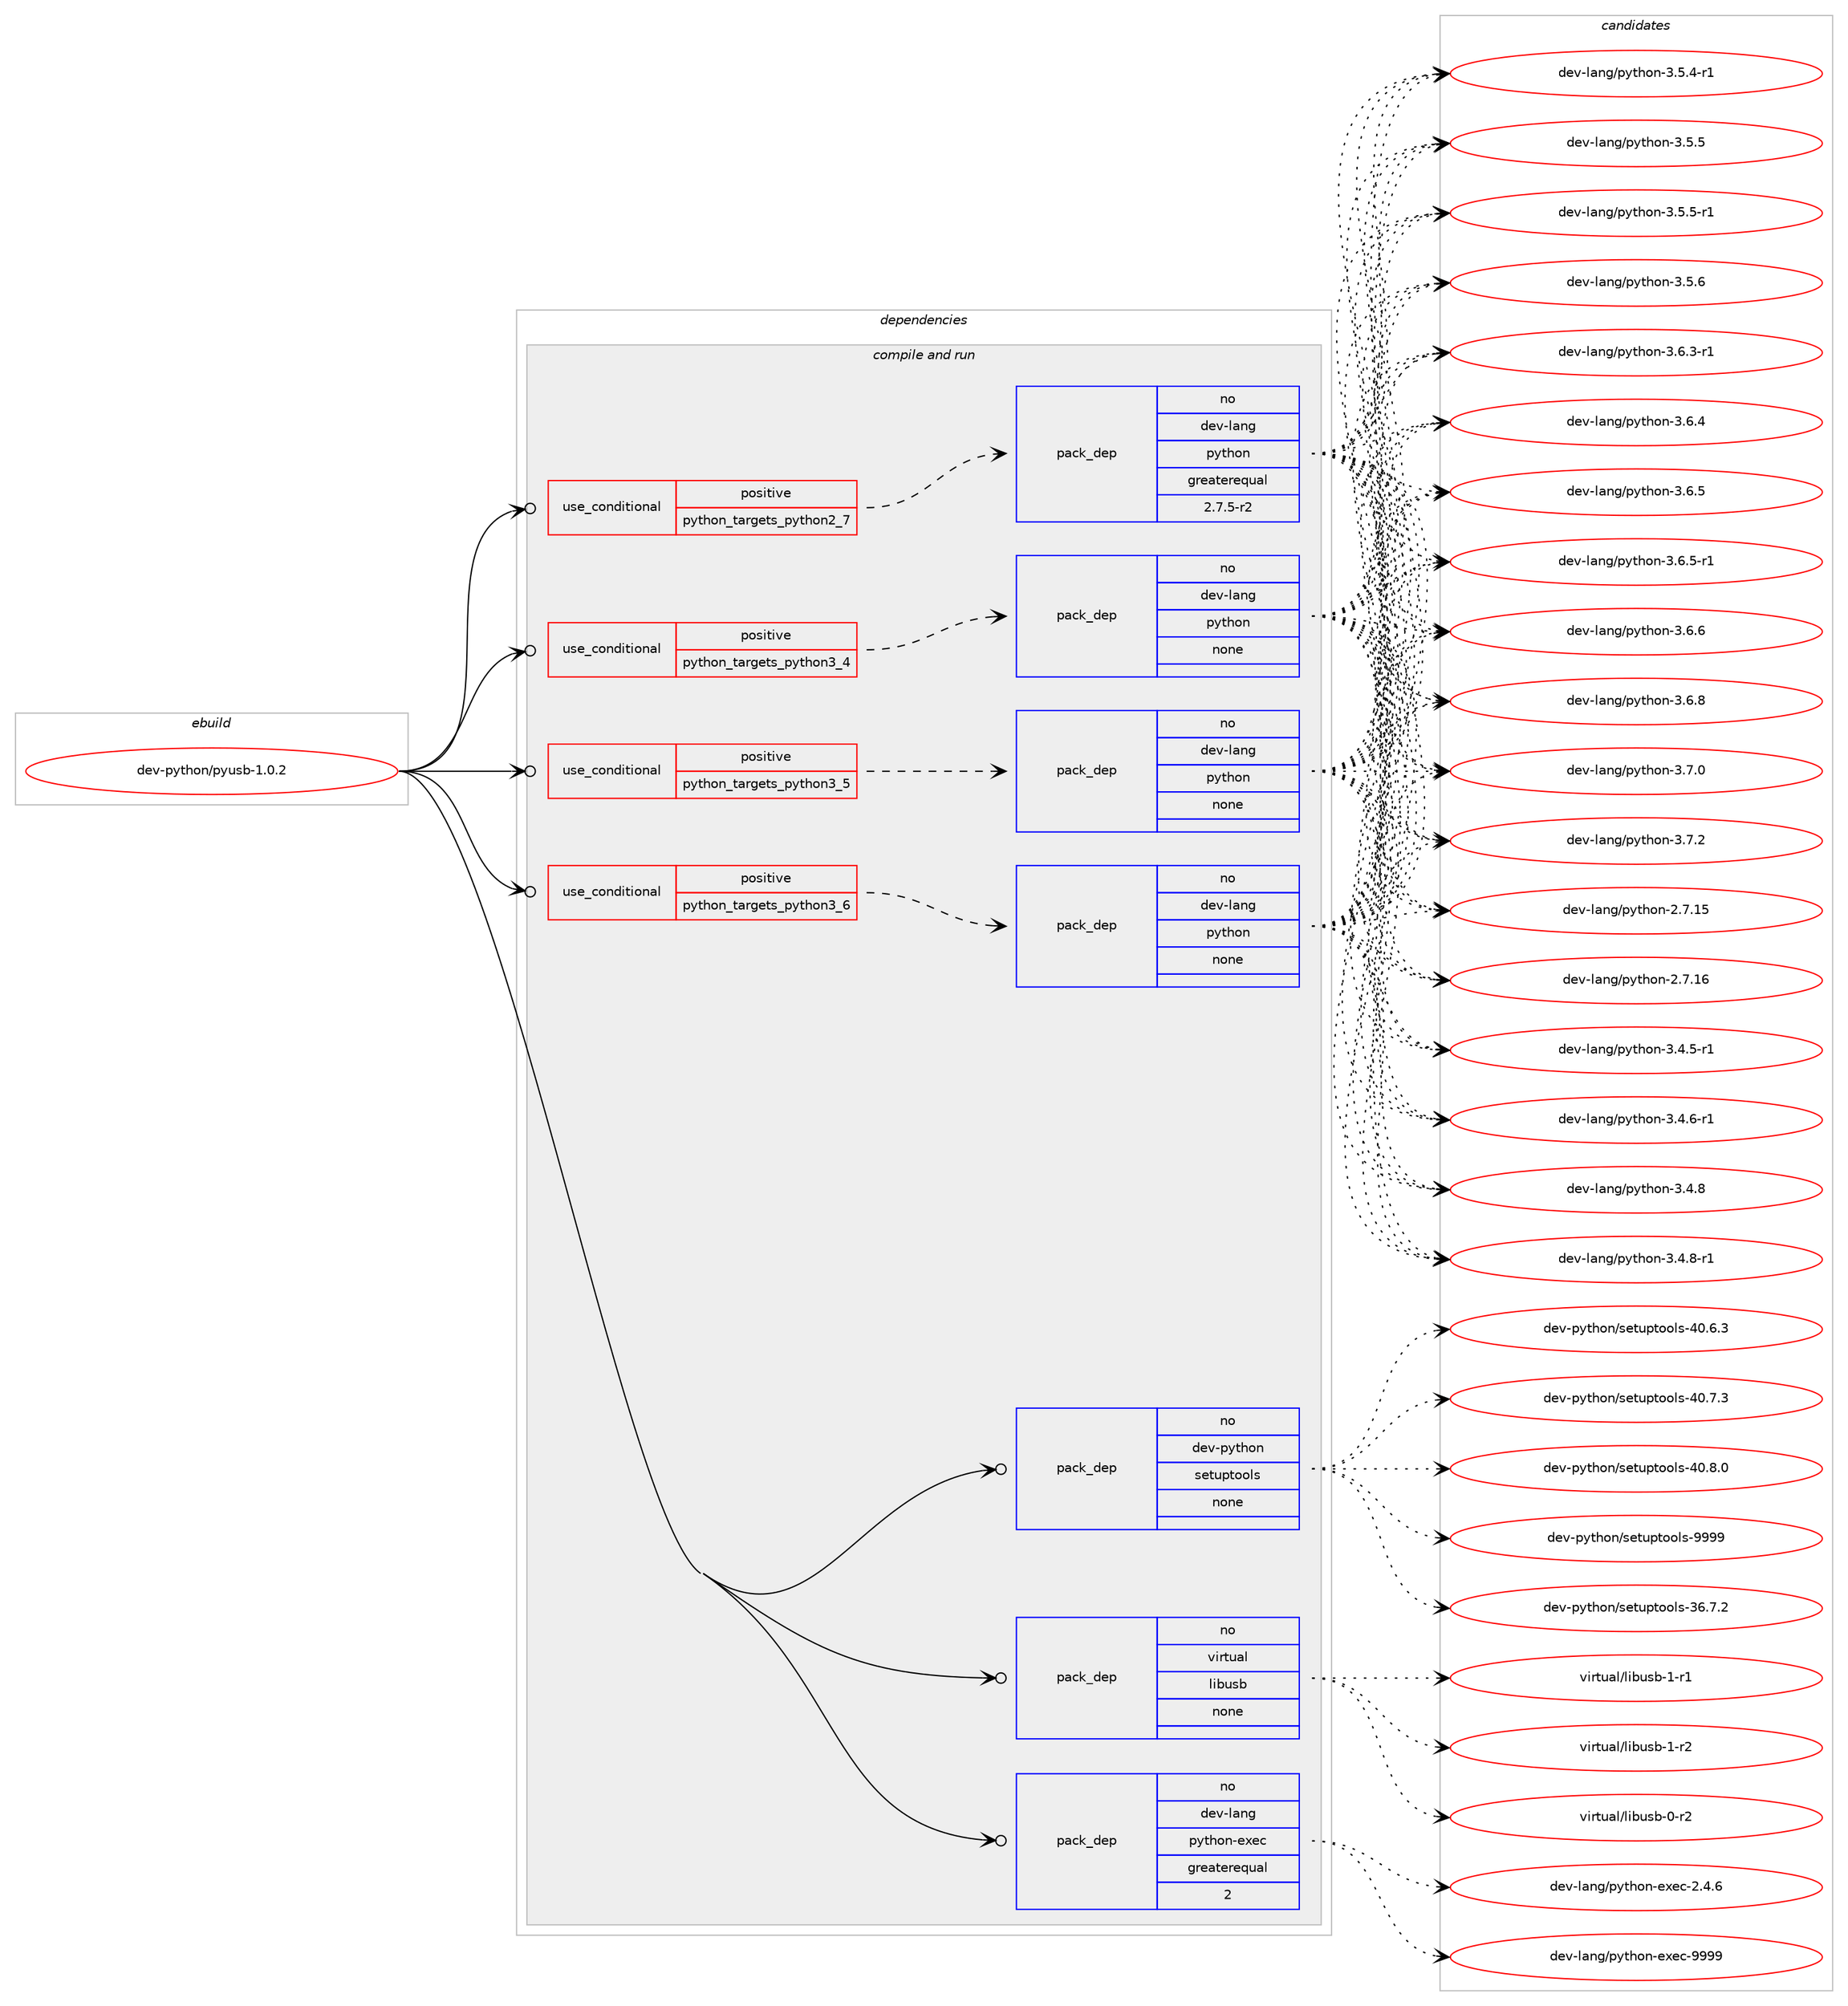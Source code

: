 digraph prolog {

# *************
# Graph options
# *************

newrank=true;
concentrate=true;
compound=true;
graph [rankdir=LR,fontname=Helvetica,fontsize=10,ranksep=1.5];#, ranksep=2.5, nodesep=0.2];
edge  [arrowhead=vee];
node  [fontname=Helvetica,fontsize=10];

# **********
# The ebuild
# **********

subgraph cluster_leftcol {
color=gray;
rank=same;
label=<<i>ebuild</i>>;
id [label="dev-python/pyusb-1.0.2", color=red, width=4, href="../dev-python/pyusb-1.0.2.svg"];
}

# ****************
# The dependencies
# ****************

subgraph cluster_midcol {
color=gray;
label=<<i>dependencies</i>>;
subgraph cluster_compile {
fillcolor="#eeeeee";
style=filled;
label=<<i>compile</i>>;
}
subgraph cluster_compileandrun {
fillcolor="#eeeeee";
style=filled;
label=<<i>compile and run</i>>;
subgraph cond383313 {
dependency1437583 [label=<<TABLE BORDER="0" CELLBORDER="1" CELLSPACING="0" CELLPADDING="4"><TR><TD ROWSPAN="3" CELLPADDING="10">use_conditional</TD></TR><TR><TD>positive</TD></TR><TR><TD>python_targets_python2_7</TD></TR></TABLE>>, shape=none, color=red];
subgraph pack1030912 {
dependency1437584 [label=<<TABLE BORDER="0" CELLBORDER="1" CELLSPACING="0" CELLPADDING="4" WIDTH="220"><TR><TD ROWSPAN="6" CELLPADDING="30">pack_dep</TD></TR><TR><TD WIDTH="110">no</TD></TR><TR><TD>dev-lang</TD></TR><TR><TD>python</TD></TR><TR><TD>greaterequal</TD></TR><TR><TD>2.7.5-r2</TD></TR></TABLE>>, shape=none, color=blue];
}
dependency1437583:e -> dependency1437584:w [weight=20,style="dashed",arrowhead="vee"];
}
id:e -> dependency1437583:w [weight=20,style="solid",arrowhead="odotvee"];
subgraph cond383314 {
dependency1437585 [label=<<TABLE BORDER="0" CELLBORDER="1" CELLSPACING="0" CELLPADDING="4"><TR><TD ROWSPAN="3" CELLPADDING="10">use_conditional</TD></TR><TR><TD>positive</TD></TR><TR><TD>python_targets_python3_4</TD></TR></TABLE>>, shape=none, color=red];
subgraph pack1030913 {
dependency1437586 [label=<<TABLE BORDER="0" CELLBORDER="1" CELLSPACING="0" CELLPADDING="4" WIDTH="220"><TR><TD ROWSPAN="6" CELLPADDING="30">pack_dep</TD></TR><TR><TD WIDTH="110">no</TD></TR><TR><TD>dev-lang</TD></TR><TR><TD>python</TD></TR><TR><TD>none</TD></TR><TR><TD></TD></TR></TABLE>>, shape=none, color=blue];
}
dependency1437585:e -> dependency1437586:w [weight=20,style="dashed",arrowhead="vee"];
}
id:e -> dependency1437585:w [weight=20,style="solid",arrowhead="odotvee"];
subgraph cond383315 {
dependency1437587 [label=<<TABLE BORDER="0" CELLBORDER="1" CELLSPACING="0" CELLPADDING="4"><TR><TD ROWSPAN="3" CELLPADDING="10">use_conditional</TD></TR><TR><TD>positive</TD></TR><TR><TD>python_targets_python3_5</TD></TR></TABLE>>, shape=none, color=red];
subgraph pack1030914 {
dependency1437588 [label=<<TABLE BORDER="0" CELLBORDER="1" CELLSPACING="0" CELLPADDING="4" WIDTH="220"><TR><TD ROWSPAN="6" CELLPADDING="30">pack_dep</TD></TR><TR><TD WIDTH="110">no</TD></TR><TR><TD>dev-lang</TD></TR><TR><TD>python</TD></TR><TR><TD>none</TD></TR><TR><TD></TD></TR></TABLE>>, shape=none, color=blue];
}
dependency1437587:e -> dependency1437588:w [weight=20,style="dashed",arrowhead="vee"];
}
id:e -> dependency1437587:w [weight=20,style="solid",arrowhead="odotvee"];
subgraph cond383316 {
dependency1437589 [label=<<TABLE BORDER="0" CELLBORDER="1" CELLSPACING="0" CELLPADDING="4"><TR><TD ROWSPAN="3" CELLPADDING="10">use_conditional</TD></TR><TR><TD>positive</TD></TR><TR><TD>python_targets_python3_6</TD></TR></TABLE>>, shape=none, color=red];
subgraph pack1030915 {
dependency1437590 [label=<<TABLE BORDER="0" CELLBORDER="1" CELLSPACING="0" CELLPADDING="4" WIDTH="220"><TR><TD ROWSPAN="6" CELLPADDING="30">pack_dep</TD></TR><TR><TD WIDTH="110">no</TD></TR><TR><TD>dev-lang</TD></TR><TR><TD>python</TD></TR><TR><TD>none</TD></TR><TR><TD></TD></TR></TABLE>>, shape=none, color=blue];
}
dependency1437589:e -> dependency1437590:w [weight=20,style="dashed",arrowhead="vee"];
}
id:e -> dependency1437589:w [weight=20,style="solid",arrowhead="odotvee"];
subgraph pack1030916 {
dependency1437591 [label=<<TABLE BORDER="0" CELLBORDER="1" CELLSPACING="0" CELLPADDING="4" WIDTH="220"><TR><TD ROWSPAN="6" CELLPADDING="30">pack_dep</TD></TR><TR><TD WIDTH="110">no</TD></TR><TR><TD>dev-lang</TD></TR><TR><TD>python-exec</TD></TR><TR><TD>greaterequal</TD></TR><TR><TD>2</TD></TR></TABLE>>, shape=none, color=blue];
}
id:e -> dependency1437591:w [weight=20,style="solid",arrowhead="odotvee"];
subgraph pack1030917 {
dependency1437592 [label=<<TABLE BORDER="0" CELLBORDER="1" CELLSPACING="0" CELLPADDING="4" WIDTH="220"><TR><TD ROWSPAN="6" CELLPADDING="30">pack_dep</TD></TR><TR><TD WIDTH="110">no</TD></TR><TR><TD>dev-python</TD></TR><TR><TD>setuptools</TD></TR><TR><TD>none</TD></TR><TR><TD></TD></TR></TABLE>>, shape=none, color=blue];
}
id:e -> dependency1437592:w [weight=20,style="solid",arrowhead="odotvee"];
subgraph pack1030918 {
dependency1437593 [label=<<TABLE BORDER="0" CELLBORDER="1" CELLSPACING="0" CELLPADDING="4" WIDTH="220"><TR><TD ROWSPAN="6" CELLPADDING="30">pack_dep</TD></TR><TR><TD WIDTH="110">no</TD></TR><TR><TD>virtual</TD></TR><TR><TD>libusb</TD></TR><TR><TD>none</TD></TR><TR><TD></TD></TR></TABLE>>, shape=none, color=blue];
}
id:e -> dependency1437593:w [weight=20,style="solid",arrowhead="odotvee"];
}
subgraph cluster_run {
fillcolor="#eeeeee";
style=filled;
label=<<i>run</i>>;
}
}

# **************
# The candidates
# **************

subgraph cluster_choices {
rank=same;
color=gray;
label=<<i>candidates</i>>;

subgraph choice1030912 {
color=black;
nodesep=1;
choice10010111845108971101034711212111610411111045504655464953 [label="dev-lang/python-2.7.15", color=red, width=4,href="../dev-lang/python-2.7.15.svg"];
choice10010111845108971101034711212111610411111045504655464954 [label="dev-lang/python-2.7.16", color=red, width=4,href="../dev-lang/python-2.7.16.svg"];
choice1001011184510897110103471121211161041111104551465246534511449 [label="dev-lang/python-3.4.5-r1", color=red, width=4,href="../dev-lang/python-3.4.5-r1.svg"];
choice1001011184510897110103471121211161041111104551465246544511449 [label="dev-lang/python-3.4.6-r1", color=red, width=4,href="../dev-lang/python-3.4.6-r1.svg"];
choice100101118451089711010347112121116104111110455146524656 [label="dev-lang/python-3.4.8", color=red, width=4,href="../dev-lang/python-3.4.8.svg"];
choice1001011184510897110103471121211161041111104551465246564511449 [label="dev-lang/python-3.4.8-r1", color=red, width=4,href="../dev-lang/python-3.4.8-r1.svg"];
choice1001011184510897110103471121211161041111104551465346524511449 [label="dev-lang/python-3.5.4-r1", color=red, width=4,href="../dev-lang/python-3.5.4-r1.svg"];
choice100101118451089711010347112121116104111110455146534653 [label="dev-lang/python-3.5.5", color=red, width=4,href="../dev-lang/python-3.5.5.svg"];
choice1001011184510897110103471121211161041111104551465346534511449 [label="dev-lang/python-3.5.5-r1", color=red, width=4,href="../dev-lang/python-3.5.5-r1.svg"];
choice100101118451089711010347112121116104111110455146534654 [label="dev-lang/python-3.5.6", color=red, width=4,href="../dev-lang/python-3.5.6.svg"];
choice1001011184510897110103471121211161041111104551465446514511449 [label="dev-lang/python-3.6.3-r1", color=red, width=4,href="../dev-lang/python-3.6.3-r1.svg"];
choice100101118451089711010347112121116104111110455146544652 [label="dev-lang/python-3.6.4", color=red, width=4,href="../dev-lang/python-3.6.4.svg"];
choice100101118451089711010347112121116104111110455146544653 [label="dev-lang/python-3.6.5", color=red, width=4,href="../dev-lang/python-3.6.5.svg"];
choice1001011184510897110103471121211161041111104551465446534511449 [label="dev-lang/python-3.6.5-r1", color=red, width=4,href="../dev-lang/python-3.6.5-r1.svg"];
choice100101118451089711010347112121116104111110455146544654 [label="dev-lang/python-3.6.6", color=red, width=4,href="../dev-lang/python-3.6.6.svg"];
choice100101118451089711010347112121116104111110455146544656 [label="dev-lang/python-3.6.8", color=red, width=4,href="../dev-lang/python-3.6.8.svg"];
choice100101118451089711010347112121116104111110455146554648 [label="dev-lang/python-3.7.0", color=red, width=4,href="../dev-lang/python-3.7.0.svg"];
choice100101118451089711010347112121116104111110455146554650 [label="dev-lang/python-3.7.2", color=red, width=4,href="../dev-lang/python-3.7.2.svg"];
dependency1437584:e -> choice10010111845108971101034711212111610411111045504655464953:w [style=dotted,weight="100"];
dependency1437584:e -> choice10010111845108971101034711212111610411111045504655464954:w [style=dotted,weight="100"];
dependency1437584:e -> choice1001011184510897110103471121211161041111104551465246534511449:w [style=dotted,weight="100"];
dependency1437584:e -> choice1001011184510897110103471121211161041111104551465246544511449:w [style=dotted,weight="100"];
dependency1437584:e -> choice100101118451089711010347112121116104111110455146524656:w [style=dotted,weight="100"];
dependency1437584:e -> choice1001011184510897110103471121211161041111104551465246564511449:w [style=dotted,weight="100"];
dependency1437584:e -> choice1001011184510897110103471121211161041111104551465346524511449:w [style=dotted,weight="100"];
dependency1437584:e -> choice100101118451089711010347112121116104111110455146534653:w [style=dotted,weight="100"];
dependency1437584:e -> choice1001011184510897110103471121211161041111104551465346534511449:w [style=dotted,weight="100"];
dependency1437584:e -> choice100101118451089711010347112121116104111110455146534654:w [style=dotted,weight="100"];
dependency1437584:e -> choice1001011184510897110103471121211161041111104551465446514511449:w [style=dotted,weight="100"];
dependency1437584:e -> choice100101118451089711010347112121116104111110455146544652:w [style=dotted,weight="100"];
dependency1437584:e -> choice100101118451089711010347112121116104111110455146544653:w [style=dotted,weight="100"];
dependency1437584:e -> choice1001011184510897110103471121211161041111104551465446534511449:w [style=dotted,weight="100"];
dependency1437584:e -> choice100101118451089711010347112121116104111110455146544654:w [style=dotted,weight="100"];
dependency1437584:e -> choice100101118451089711010347112121116104111110455146544656:w [style=dotted,weight="100"];
dependency1437584:e -> choice100101118451089711010347112121116104111110455146554648:w [style=dotted,weight="100"];
dependency1437584:e -> choice100101118451089711010347112121116104111110455146554650:w [style=dotted,weight="100"];
}
subgraph choice1030913 {
color=black;
nodesep=1;
choice10010111845108971101034711212111610411111045504655464953 [label="dev-lang/python-2.7.15", color=red, width=4,href="../dev-lang/python-2.7.15.svg"];
choice10010111845108971101034711212111610411111045504655464954 [label="dev-lang/python-2.7.16", color=red, width=4,href="../dev-lang/python-2.7.16.svg"];
choice1001011184510897110103471121211161041111104551465246534511449 [label="dev-lang/python-3.4.5-r1", color=red, width=4,href="../dev-lang/python-3.4.5-r1.svg"];
choice1001011184510897110103471121211161041111104551465246544511449 [label="dev-lang/python-3.4.6-r1", color=red, width=4,href="../dev-lang/python-3.4.6-r1.svg"];
choice100101118451089711010347112121116104111110455146524656 [label="dev-lang/python-3.4.8", color=red, width=4,href="../dev-lang/python-3.4.8.svg"];
choice1001011184510897110103471121211161041111104551465246564511449 [label="dev-lang/python-3.4.8-r1", color=red, width=4,href="../dev-lang/python-3.4.8-r1.svg"];
choice1001011184510897110103471121211161041111104551465346524511449 [label="dev-lang/python-3.5.4-r1", color=red, width=4,href="../dev-lang/python-3.5.4-r1.svg"];
choice100101118451089711010347112121116104111110455146534653 [label="dev-lang/python-3.5.5", color=red, width=4,href="../dev-lang/python-3.5.5.svg"];
choice1001011184510897110103471121211161041111104551465346534511449 [label="dev-lang/python-3.5.5-r1", color=red, width=4,href="../dev-lang/python-3.5.5-r1.svg"];
choice100101118451089711010347112121116104111110455146534654 [label="dev-lang/python-3.5.6", color=red, width=4,href="../dev-lang/python-3.5.6.svg"];
choice1001011184510897110103471121211161041111104551465446514511449 [label="dev-lang/python-3.6.3-r1", color=red, width=4,href="../dev-lang/python-3.6.3-r1.svg"];
choice100101118451089711010347112121116104111110455146544652 [label="dev-lang/python-3.6.4", color=red, width=4,href="../dev-lang/python-3.6.4.svg"];
choice100101118451089711010347112121116104111110455146544653 [label="dev-lang/python-3.6.5", color=red, width=4,href="../dev-lang/python-3.6.5.svg"];
choice1001011184510897110103471121211161041111104551465446534511449 [label="dev-lang/python-3.6.5-r1", color=red, width=4,href="../dev-lang/python-3.6.5-r1.svg"];
choice100101118451089711010347112121116104111110455146544654 [label="dev-lang/python-3.6.6", color=red, width=4,href="../dev-lang/python-3.6.6.svg"];
choice100101118451089711010347112121116104111110455146544656 [label="dev-lang/python-3.6.8", color=red, width=4,href="../dev-lang/python-3.6.8.svg"];
choice100101118451089711010347112121116104111110455146554648 [label="dev-lang/python-3.7.0", color=red, width=4,href="../dev-lang/python-3.7.0.svg"];
choice100101118451089711010347112121116104111110455146554650 [label="dev-lang/python-3.7.2", color=red, width=4,href="../dev-lang/python-3.7.2.svg"];
dependency1437586:e -> choice10010111845108971101034711212111610411111045504655464953:w [style=dotted,weight="100"];
dependency1437586:e -> choice10010111845108971101034711212111610411111045504655464954:w [style=dotted,weight="100"];
dependency1437586:e -> choice1001011184510897110103471121211161041111104551465246534511449:w [style=dotted,weight="100"];
dependency1437586:e -> choice1001011184510897110103471121211161041111104551465246544511449:w [style=dotted,weight="100"];
dependency1437586:e -> choice100101118451089711010347112121116104111110455146524656:w [style=dotted,weight="100"];
dependency1437586:e -> choice1001011184510897110103471121211161041111104551465246564511449:w [style=dotted,weight="100"];
dependency1437586:e -> choice1001011184510897110103471121211161041111104551465346524511449:w [style=dotted,weight="100"];
dependency1437586:e -> choice100101118451089711010347112121116104111110455146534653:w [style=dotted,weight="100"];
dependency1437586:e -> choice1001011184510897110103471121211161041111104551465346534511449:w [style=dotted,weight="100"];
dependency1437586:e -> choice100101118451089711010347112121116104111110455146534654:w [style=dotted,weight="100"];
dependency1437586:e -> choice1001011184510897110103471121211161041111104551465446514511449:w [style=dotted,weight="100"];
dependency1437586:e -> choice100101118451089711010347112121116104111110455146544652:w [style=dotted,weight="100"];
dependency1437586:e -> choice100101118451089711010347112121116104111110455146544653:w [style=dotted,weight="100"];
dependency1437586:e -> choice1001011184510897110103471121211161041111104551465446534511449:w [style=dotted,weight="100"];
dependency1437586:e -> choice100101118451089711010347112121116104111110455146544654:w [style=dotted,weight="100"];
dependency1437586:e -> choice100101118451089711010347112121116104111110455146544656:w [style=dotted,weight="100"];
dependency1437586:e -> choice100101118451089711010347112121116104111110455146554648:w [style=dotted,weight="100"];
dependency1437586:e -> choice100101118451089711010347112121116104111110455146554650:w [style=dotted,weight="100"];
}
subgraph choice1030914 {
color=black;
nodesep=1;
choice10010111845108971101034711212111610411111045504655464953 [label="dev-lang/python-2.7.15", color=red, width=4,href="../dev-lang/python-2.7.15.svg"];
choice10010111845108971101034711212111610411111045504655464954 [label="dev-lang/python-2.7.16", color=red, width=4,href="../dev-lang/python-2.7.16.svg"];
choice1001011184510897110103471121211161041111104551465246534511449 [label="dev-lang/python-3.4.5-r1", color=red, width=4,href="../dev-lang/python-3.4.5-r1.svg"];
choice1001011184510897110103471121211161041111104551465246544511449 [label="dev-lang/python-3.4.6-r1", color=red, width=4,href="../dev-lang/python-3.4.6-r1.svg"];
choice100101118451089711010347112121116104111110455146524656 [label="dev-lang/python-3.4.8", color=red, width=4,href="../dev-lang/python-3.4.8.svg"];
choice1001011184510897110103471121211161041111104551465246564511449 [label="dev-lang/python-3.4.8-r1", color=red, width=4,href="../dev-lang/python-3.4.8-r1.svg"];
choice1001011184510897110103471121211161041111104551465346524511449 [label="dev-lang/python-3.5.4-r1", color=red, width=4,href="../dev-lang/python-3.5.4-r1.svg"];
choice100101118451089711010347112121116104111110455146534653 [label="dev-lang/python-3.5.5", color=red, width=4,href="../dev-lang/python-3.5.5.svg"];
choice1001011184510897110103471121211161041111104551465346534511449 [label="dev-lang/python-3.5.5-r1", color=red, width=4,href="../dev-lang/python-3.5.5-r1.svg"];
choice100101118451089711010347112121116104111110455146534654 [label="dev-lang/python-3.5.6", color=red, width=4,href="../dev-lang/python-3.5.6.svg"];
choice1001011184510897110103471121211161041111104551465446514511449 [label="dev-lang/python-3.6.3-r1", color=red, width=4,href="../dev-lang/python-3.6.3-r1.svg"];
choice100101118451089711010347112121116104111110455146544652 [label="dev-lang/python-3.6.4", color=red, width=4,href="../dev-lang/python-3.6.4.svg"];
choice100101118451089711010347112121116104111110455146544653 [label="dev-lang/python-3.6.5", color=red, width=4,href="../dev-lang/python-3.6.5.svg"];
choice1001011184510897110103471121211161041111104551465446534511449 [label="dev-lang/python-3.6.5-r1", color=red, width=4,href="../dev-lang/python-3.6.5-r1.svg"];
choice100101118451089711010347112121116104111110455146544654 [label="dev-lang/python-3.6.6", color=red, width=4,href="../dev-lang/python-3.6.6.svg"];
choice100101118451089711010347112121116104111110455146544656 [label="dev-lang/python-3.6.8", color=red, width=4,href="../dev-lang/python-3.6.8.svg"];
choice100101118451089711010347112121116104111110455146554648 [label="dev-lang/python-3.7.0", color=red, width=4,href="../dev-lang/python-3.7.0.svg"];
choice100101118451089711010347112121116104111110455146554650 [label="dev-lang/python-3.7.2", color=red, width=4,href="../dev-lang/python-3.7.2.svg"];
dependency1437588:e -> choice10010111845108971101034711212111610411111045504655464953:w [style=dotted,weight="100"];
dependency1437588:e -> choice10010111845108971101034711212111610411111045504655464954:w [style=dotted,weight="100"];
dependency1437588:e -> choice1001011184510897110103471121211161041111104551465246534511449:w [style=dotted,weight="100"];
dependency1437588:e -> choice1001011184510897110103471121211161041111104551465246544511449:w [style=dotted,weight="100"];
dependency1437588:e -> choice100101118451089711010347112121116104111110455146524656:w [style=dotted,weight="100"];
dependency1437588:e -> choice1001011184510897110103471121211161041111104551465246564511449:w [style=dotted,weight="100"];
dependency1437588:e -> choice1001011184510897110103471121211161041111104551465346524511449:w [style=dotted,weight="100"];
dependency1437588:e -> choice100101118451089711010347112121116104111110455146534653:w [style=dotted,weight="100"];
dependency1437588:e -> choice1001011184510897110103471121211161041111104551465346534511449:w [style=dotted,weight="100"];
dependency1437588:e -> choice100101118451089711010347112121116104111110455146534654:w [style=dotted,weight="100"];
dependency1437588:e -> choice1001011184510897110103471121211161041111104551465446514511449:w [style=dotted,weight="100"];
dependency1437588:e -> choice100101118451089711010347112121116104111110455146544652:w [style=dotted,weight="100"];
dependency1437588:e -> choice100101118451089711010347112121116104111110455146544653:w [style=dotted,weight="100"];
dependency1437588:e -> choice1001011184510897110103471121211161041111104551465446534511449:w [style=dotted,weight="100"];
dependency1437588:e -> choice100101118451089711010347112121116104111110455146544654:w [style=dotted,weight="100"];
dependency1437588:e -> choice100101118451089711010347112121116104111110455146544656:w [style=dotted,weight="100"];
dependency1437588:e -> choice100101118451089711010347112121116104111110455146554648:w [style=dotted,weight="100"];
dependency1437588:e -> choice100101118451089711010347112121116104111110455146554650:w [style=dotted,weight="100"];
}
subgraph choice1030915 {
color=black;
nodesep=1;
choice10010111845108971101034711212111610411111045504655464953 [label="dev-lang/python-2.7.15", color=red, width=4,href="../dev-lang/python-2.7.15.svg"];
choice10010111845108971101034711212111610411111045504655464954 [label="dev-lang/python-2.7.16", color=red, width=4,href="../dev-lang/python-2.7.16.svg"];
choice1001011184510897110103471121211161041111104551465246534511449 [label="dev-lang/python-3.4.5-r1", color=red, width=4,href="../dev-lang/python-3.4.5-r1.svg"];
choice1001011184510897110103471121211161041111104551465246544511449 [label="dev-lang/python-3.4.6-r1", color=red, width=4,href="../dev-lang/python-3.4.6-r1.svg"];
choice100101118451089711010347112121116104111110455146524656 [label="dev-lang/python-3.4.8", color=red, width=4,href="../dev-lang/python-3.4.8.svg"];
choice1001011184510897110103471121211161041111104551465246564511449 [label="dev-lang/python-3.4.8-r1", color=red, width=4,href="../dev-lang/python-3.4.8-r1.svg"];
choice1001011184510897110103471121211161041111104551465346524511449 [label="dev-lang/python-3.5.4-r1", color=red, width=4,href="../dev-lang/python-3.5.4-r1.svg"];
choice100101118451089711010347112121116104111110455146534653 [label="dev-lang/python-3.5.5", color=red, width=4,href="../dev-lang/python-3.5.5.svg"];
choice1001011184510897110103471121211161041111104551465346534511449 [label="dev-lang/python-3.5.5-r1", color=red, width=4,href="../dev-lang/python-3.5.5-r1.svg"];
choice100101118451089711010347112121116104111110455146534654 [label="dev-lang/python-3.5.6", color=red, width=4,href="../dev-lang/python-3.5.6.svg"];
choice1001011184510897110103471121211161041111104551465446514511449 [label="dev-lang/python-3.6.3-r1", color=red, width=4,href="../dev-lang/python-3.6.3-r1.svg"];
choice100101118451089711010347112121116104111110455146544652 [label="dev-lang/python-3.6.4", color=red, width=4,href="../dev-lang/python-3.6.4.svg"];
choice100101118451089711010347112121116104111110455146544653 [label="dev-lang/python-3.6.5", color=red, width=4,href="../dev-lang/python-3.6.5.svg"];
choice1001011184510897110103471121211161041111104551465446534511449 [label="dev-lang/python-3.6.5-r1", color=red, width=4,href="../dev-lang/python-3.6.5-r1.svg"];
choice100101118451089711010347112121116104111110455146544654 [label="dev-lang/python-3.6.6", color=red, width=4,href="../dev-lang/python-3.6.6.svg"];
choice100101118451089711010347112121116104111110455146544656 [label="dev-lang/python-3.6.8", color=red, width=4,href="../dev-lang/python-3.6.8.svg"];
choice100101118451089711010347112121116104111110455146554648 [label="dev-lang/python-3.7.0", color=red, width=4,href="../dev-lang/python-3.7.0.svg"];
choice100101118451089711010347112121116104111110455146554650 [label="dev-lang/python-3.7.2", color=red, width=4,href="../dev-lang/python-3.7.2.svg"];
dependency1437590:e -> choice10010111845108971101034711212111610411111045504655464953:w [style=dotted,weight="100"];
dependency1437590:e -> choice10010111845108971101034711212111610411111045504655464954:w [style=dotted,weight="100"];
dependency1437590:e -> choice1001011184510897110103471121211161041111104551465246534511449:w [style=dotted,weight="100"];
dependency1437590:e -> choice1001011184510897110103471121211161041111104551465246544511449:w [style=dotted,weight="100"];
dependency1437590:e -> choice100101118451089711010347112121116104111110455146524656:w [style=dotted,weight="100"];
dependency1437590:e -> choice1001011184510897110103471121211161041111104551465246564511449:w [style=dotted,weight="100"];
dependency1437590:e -> choice1001011184510897110103471121211161041111104551465346524511449:w [style=dotted,weight="100"];
dependency1437590:e -> choice100101118451089711010347112121116104111110455146534653:w [style=dotted,weight="100"];
dependency1437590:e -> choice1001011184510897110103471121211161041111104551465346534511449:w [style=dotted,weight="100"];
dependency1437590:e -> choice100101118451089711010347112121116104111110455146534654:w [style=dotted,weight="100"];
dependency1437590:e -> choice1001011184510897110103471121211161041111104551465446514511449:w [style=dotted,weight="100"];
dependency1437590:e -> choice100101118451089711010347112121116104111110455146544652:w [style=dotted,weight="100"];
dependency1437590:e -> choice100101118451089711010347112121116104111110455146544653:w [style=dotted,weight="100"];
dependency1437590:e -> choice1001011184510897110103471121211161041111104551465446534511449:w [style=dotted,weight="100"];
dependency1437590:e -> choice100101118451089711010347112121116104111110455146544654:w [style=dotted,weight="100"];
dependency1437590:e -> choice100101118451089711010347112121116104111110455146544656:w [style=dotted,weight="100"];
dependency1437590:e -> choice100101118451089711010347112121116104111110455146554648:w [style=dotted,weight="100"];
dependency1437590:e -> choice100101118451089711010347112121116104111110455146554650:w [style=dotted,weight="100"];
}
subgraph choice1030916 {
color=black;
nodesep=1;
choice1001011184510897110103471121211161041111104510112010199455046524654 [label="dev-lang/python-exec-2.4.6", color=red, width=4,href="../dev-lang/python-exec-2.4.6.svg"];
choice10010111845108971101034711212111610411111045101120101994557575757 [label="dev-lang/python-exec-9999", color=red, width=4,href="../dev-lang/python-exec-9999.svg"];
dependency1437591:e -> choice1001011184510897110103471121211161041111104510112010199455046524654:w [style=dotted,weight="100"];
dependency1437591:e -> choice10010111845108971101034711212111610411111045101120101994557575757:w [style=dotted,weight="100"];
}
subgraph choice1030917 {
color=black;
nodesep=1;
choice100101118451121211161041111104711510111611711211611111110811545515446554650 [label="dev-python/setuptools-36.7.2", color=red, width=4,href="../dev-python/setuptools-36.7.2.svg"];
choice100101118451121211161041111104711510111611711211611111110811545524846544651 [label="dev-python/setuptools-40.6.3", color=red, width=4,href="../dev-python/setuptools-40.6.3.svg"];
choice100101118451121211161041111104711510111611711211611111110811545524846554651 [label="dev-python/setuptools-40.7.3", color=red, width=4,href="../dev-python/setuptools-40.7.3.svg"];
choice100101118451121211161041111104711510111611711211611111110811545524846564648 [label="dev-python/setuptools-40.8.0", color=red, width=4,href="../dev-python/setuptools-40.8.0.svg"];
choice10010111845112121116104111110471151011161171121161111111081154557575757 [label="dev-python/setuptools-9999", color=red, width=4,href="../dev-python/setuptools-9999.svg"];
dependency1437592:e -> choice100101118451121211161041111104711510111611711211611111110811545515446554650:w [style=dotted,weight="100"];
dependency1437592:e -> choice100101118451121211161041111104711510111611711211611111110811545524846544651:w [style=dotted,weight="100"];
dependency1437592:e -> choice100101118451121211161041111104711510111611711211611111110811545524846554651:w [style=dotted,weight="100"];
dependency1437592:e -> choice100101118451121211161041111104711510111611711211611111110811545524846564648:w [style=dotted,weight="100"];
dependency1437592:e -> choice10010111845112121116104111110471151011161171121161111111081154557575757:w [style=dotted,weight="100"];
}
subgraph choice1030918 {
color=black;
nodesep=1;
choice1181051141161179710847108105981171159845484511450 [label="virtual/libusb-0-r2", color=red, width=4,href="../virtual/libusb-0-r2.svg"];
choice1181051141161179710847108105981171159845494511449 [label="virtual/libusb-1-r1", color=red, width=4,href="../virtual/libusb-1-r1.svg"];
choice1181051141161179710847108105981171159845494511450 [label="virtual/libusb-1-r2", color=red, width=4,href="../virtual/libusb-1-r2.svg"];
dependency1437593:e -> choice1181051141161179710847108105981171159845484511450:w [style=dotted,weight="100"];
dependency1437593:e -> choice1181051141161179710847108105981171159845494511449:w [style=dotted,weight="100"];
dependency1437593:e -> choice1181051141161179710847108105981171159845494511450:w [style=dotted,weight="100"];
}
}

}
